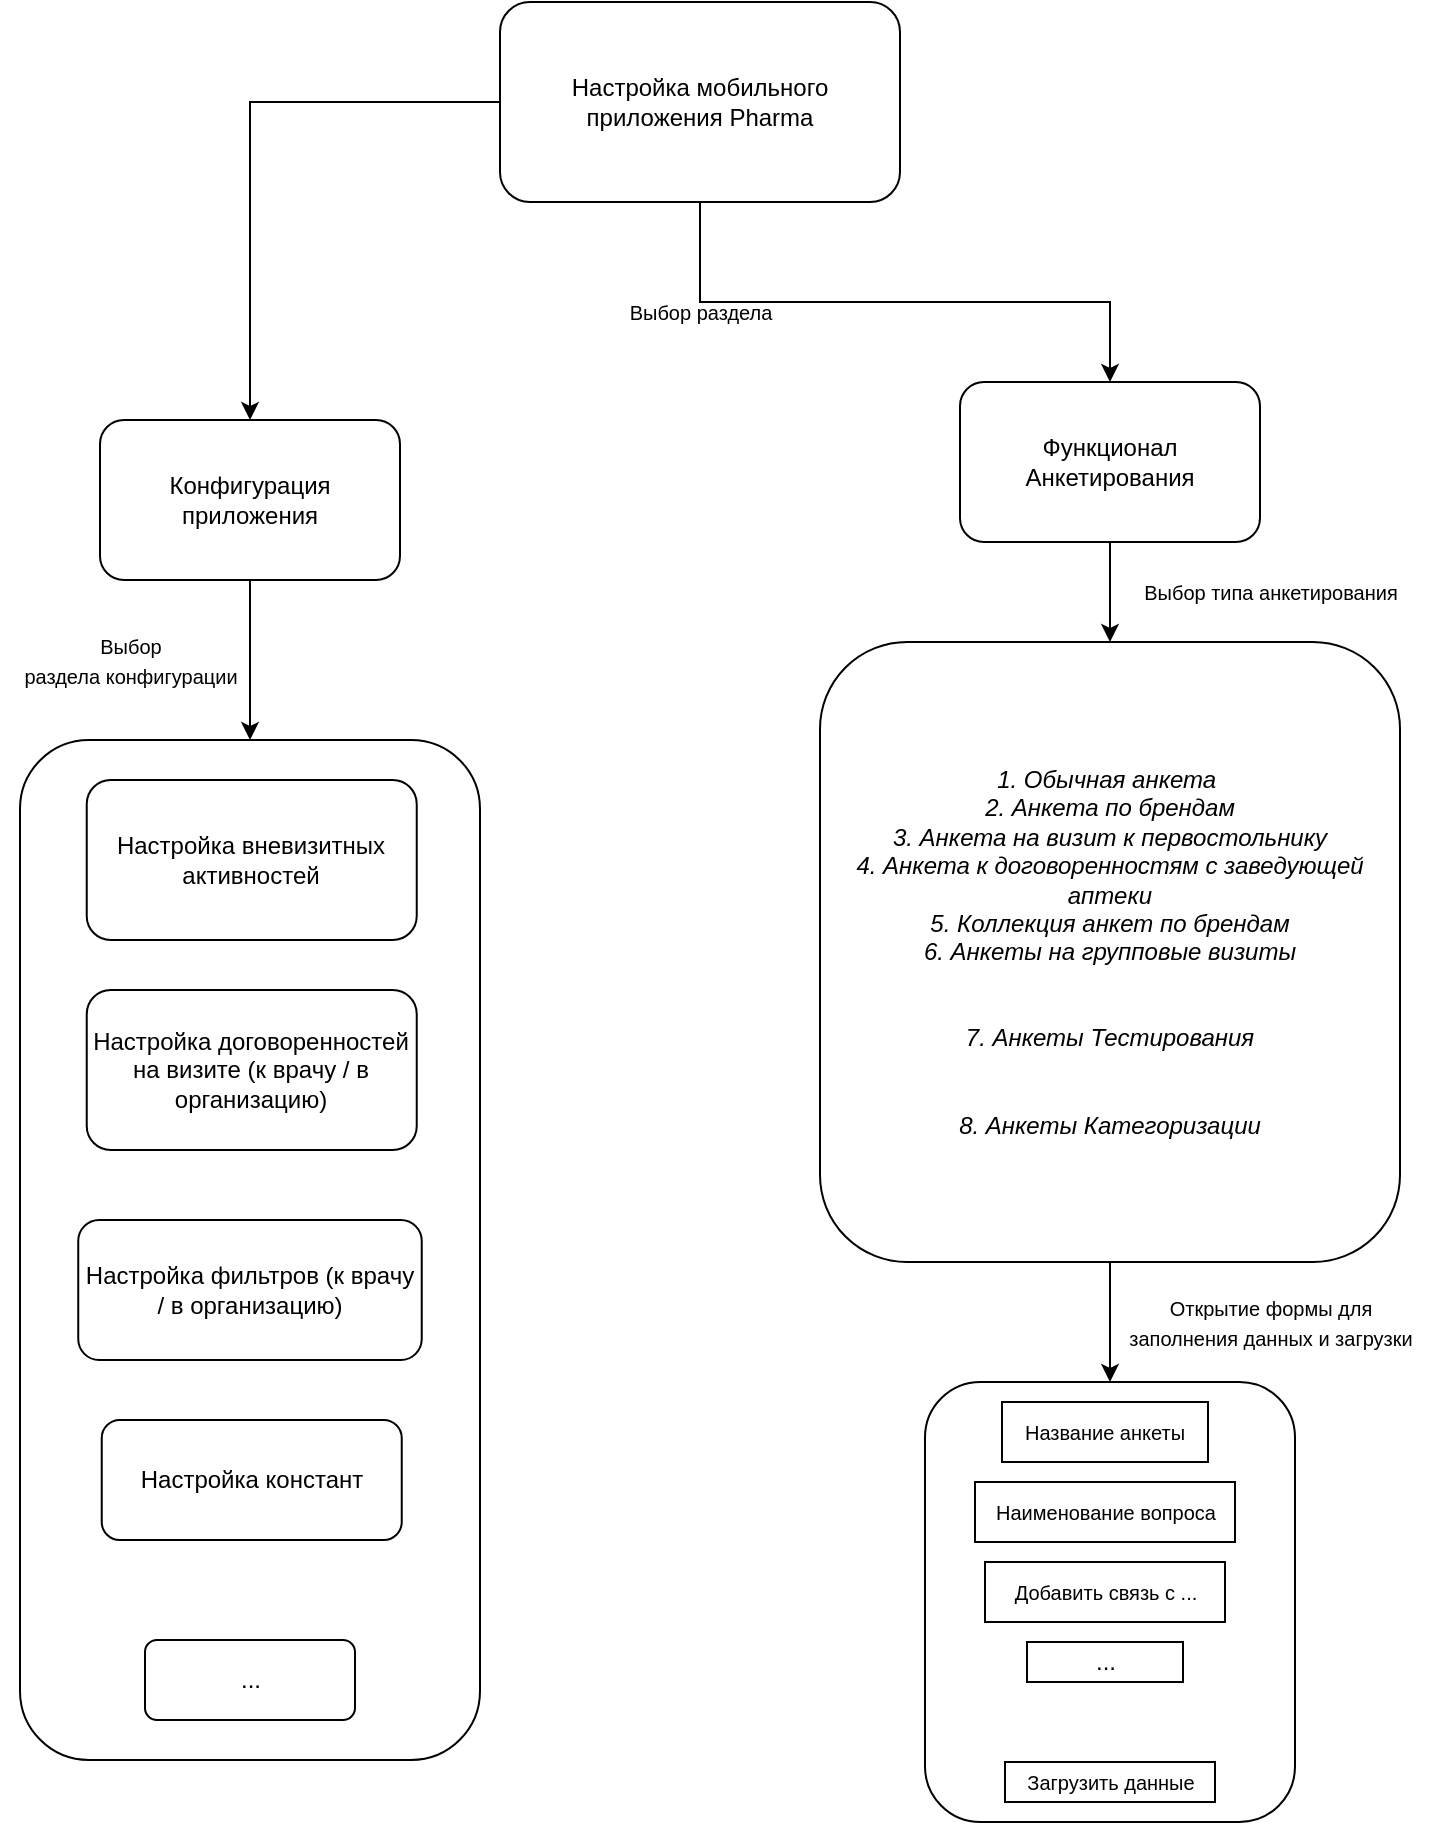 <mxfile version="24.7.17">
  <diagram name="Страница — 1" id="RTHZf5qvnwvCx4UigXUQ">
    <mxGraphModel dx="1591" dy="989" grid="1" gridSize="10" guides="1" tooltips="1" connect="1" arrows="1" fold="1" page="1" pageScale="1" pageWidth="827" pageHeight="1169" math="0" shadow="0">
      <root>
        <mxCell id="0" />
        <mxCell id="1" parent="0" />
        <mxCell id="22cp1c2WLcTHArJptTav-27" value="" style="rounded=1;whiteSpace=wrap;html=1;" vertex="1" parent="1">
          <mxGeometry x="60" y="409" width="230" height="510" as="geometry" />
        </mxCell>
        <mxCell id="22cp1c2WLcTHArJptTav-4" style="edgeStyle=orthogonalEdgeStyle;rounded=0;orthogonalLoop=1;jettySize=auto;html=1;entryX=0.5;entryY=0;entryDx=0;entryDy=0;" edge="1" parent="1" source="22cp1c2WLcTHArJptTav-1" target="22cp1c2WLcTHArJptTav-2">
          <mxGeometry relative="1" as="geometry" />
        </mxCell>
        <mxCell id="22cp1c2WLcTHArJptTav-5" style="edgeStyle=orthogonalEdgeStyle;rounded=0;orthogonalLoop=1;jettySize=auto;html=1;entryX=0.5;entryY=0;entryDx=0;entryDy=0;" edge="1" parent="1" source="22cp1c2WLcTHArJptTav-1" target="22cp1c2WLcTHArJptTav-3">
          <mxGeometry relative="1" as="geometry">
            <Array as="points">
              <mxPoint x="400" y="190" />
              <mxPoint x="605" y="190" />
            </Array>
          </mxGeometry>
        </mxCell>
        <mxCell id="22cp1c2WLcTHArJptTav-1" value="Настройка мобильного приложения Pharma" style="rounded=1;whiteSpace=wrap;html=1;" vertex="1" parent="1">
          <mxGeometry x="300" y="40" width="200" height="100" as="geometry" />
        </mxCell>
        <mxCell id="22cp1c2WLcTHArJptTav-29" style="edgeStyle=orthogonalEdgeStyle;rounded=0;orthogonalLoop=1;jettySize=auto;html=1;entryX=0.5;entryY=0;entryDx=0;entryDy=0;" edge="1" parent="1" source="22cp1c2WLcTHArJptTav-2" target="22cp1c2WLcTHArJptTav-27">
          <mxGeometry relative="1" as="geometry" />
        </mxCell>
        <mxCell id="22cp1c2WLcTHArJptTav-2" value="Конфигурация приложения" style="rounded=1;whiteSpace=wrap;html=1;" vertex="1" parent="1">
          <mxGeometry x="100" y="249" width="150" height="80" as="geometry" />
        </mxCell>
        <mxCell id="22cp1c2WLcTHArJptTav-15" style="edgeStyle=orthogonalEdgeStyle;rounded=0;orthogonalLoop=1;jettySize=auto;html=1;" edge="1" parent="1" source="22cp1c2WLcTHArJptTav-3" target="22cp1c2WLcTHArJptTav-7">
          <mxGeometry relative="1" as="geometry" />
        </mxCell>
        <mxCell id="22cp1c2WLcTHArJptTav-3" value="Функционал Анкетирования" style="rounded=1;whiteSpace=wrap;html=1;" vertex="1" parent="1">
          <mxGeometry x="530" y="230" width="150" height="80" as="geometry" />
        </mxCell>
        <mxCell id="22cp1c2WLcTHArJptTav-19" style="edgeStyle=orthogonalEdgeStyle;rounded=0;orthogonalLoop=1;jettySize=auto;html=1;" edge="1" parent="1" source="22cp1c2WLcTHArJptTav-7" target="22cp1c2WLcTHArJptTav-8">
          <mxGeometry relative="1" as="geometry" />
        </mxCell>
        <mxCell id="22cp1c2WLcTHArJptTav-7" value="&lt;i&gt;&lt;font style=&quot;font-size: 12px;&quot;&gt;1. Обычная анкета&lt;font style=&quot;font-size: 12px;&quot;&gt;&amp;nbsp;&lt;/font&gt;&lt;/font&gt;&lt;/i&gt;&lt;div&gt;&lt;font style=&quot;font-size: 12px;&quot;&gt;&lt;i&gt;2. Анкета по брендам&lt;/i&gt;&lt;/font&gt;&lt;/div&gt;&lt;div&gt;&lt;font style=&quot;font-size: 12px;&quot;&gt;&lt;i&gt;3. Анкета на визит к первостольнику&lt;/i&gt;&lt;/font&gt;&lt;/div&gt;&lt;div&gt;&lt;font style=&quot;font-size: 12px;&quot;&gt;&lt;i style=&quot;&quot;&gt;4. Анкета к договоренностям с заведующей аптеки&lt;br&gt;5. Коллекция анкет по брендам&lt;br&gt;6. Анкеты на групповые визиты&lt;br&gt;&lt;br&gt;&lt;br&gt;7. Анкеты Тестирования&lt;br&gt;&lt;br&gt;&lt;br&gt;8. Анкеты Категоризации&lt;/i&gt;&lt;/font&gt;&lt;/div&gt;" style="rounded=1;whiteSpace=wrap;html=1;" vertex="1" parent="1">
          <mxGeometry x="460" y="360" width="290" height="310" as="geometry" />
        </mxCell>
        <mxCell id="22cp1c2WLcTHArJptTav-8" value="" style="rounded=1;whiteSpace=wrap;html=1;" vertex="1" parent="1">
          <mxGeometry x="512.5" y="730" width="185" height="220" as="geometry" />
        </mxCell>
        <mxCell id="22cp1c2WLcTHArJptTav-9" value="&lt;font style=&quot;font-size: 10px;&quot;&gt;Название анкеты&lt;/font&gt;" style="rounded=0;whiteSpace=wrap;html=1;" vertex="1" parent="1">
          <mxGeometry x="551" y="740" width="103" height="30" as="geometry" />
        </mxCell>
        <mxCell id="22cp1c2WLcTHArJptTav-10" value="&lt;font style=&quot;font-size: 10px;&quot;&gt;Наименование вопроса&lt;/font&gt;" style="rounded=0;whiteSpace=wrap;html=1;" vertex="1" parent="1">
          <mxGeometry x="537.5" y="780" width="130" height="30" as="geometry" />
        </mxCell>
        <mxCell id="22cp1c2WLcTHArJptTav-11" value="&lt;font style=&quot;font-size: 10px;&quot;&gt;Добавить связь с ...&lt;/font&gt;" style="rounded=0;whiteSpace=wrap;html=1;" vertex="1" parent="1">
          <mxGeometry x="542.5" y="820" width="120" height="30" as="geometry" />
        </mxCell>
        <mxCell id="22cp1c2WLcTHArJptTav-12" value="..." style="rounded=0;whiteSpace=wrap;html=1;" vertex="1" parent="1">
          <mxGeometry x="563.5" y="860" width="78" height="20" as="geometry" />
        </mxCell>
        <mxCell id="22cp1c2WLcTHArJptTav-16" value="&lt;font style=&quot;font-size: 10px;&quot;&gt;Выбор раздела&lt;/font&gt;" style="text;html=1;align=center;verticalAlign=middle;resizable=0;points=[];autosize=1;strokeColor=none;fillColor=none;" vertex="1" parent="1">
          <mxGeometry x="355" y="180" width="90" height="30" as="geometry" />
        </mxCell>
        <mxCell id="22cp1c2WLcTHArJptTav-17" value="&lt;font style=&quot;font-size: 10px;&quot;&gt;Выбор типа анкетирования&lt;/font&gt;" style="text;html=1;align=center;verticalAlign=middle;resizable=0;points=[];autosize=1;strokeColor=none;fillColor=none;" vertex="1" parent="1">
          <mxGeometry x="610" y="320" width="150" height="30" as="geometry" />
        </mxCell>
        <mxCell id="22cp1c2WLcTHArJptTav-18" value="&lt;font style=&quot;font-size: 10px;&quot;&gt;Загрузить данные&lt;/font&gt;" style="rounded=0;whiteSpace=wrap;html=1;" vertex="1" parent="1">
          <mxGeometry x="552.5" y="920" width="105" height="20" as="geometry" />
        </mxCell>
        <mxCell id="22cp1c2WLcTHArJptTav-20" value="&lt;font style=&quot;font-size: 10px;&quot;&gt;Открытие формы для &lt;br&gt;заполнения данных и загрузки&lt;/font&gt;" style="text;html=1;align=center;verticalAlign=middle;resizable=0;points=[];autosize=1;strokeColor=none;fillColor=none;" vertex="1" parent="1">
          <mxGeometry x="600" y="680" width="170" height="40" as="geometry" />
        </mxCell>
        <mxCell id="22cp1c2WLcTHArJptTav-21" value="Настройка вневизитных активностей" style="rounded=1;whiteSpace=wrap;html=1;" vertex="1" parent="1">
          <mxGeometry x="93.37" y="429" width="165" height="80" as="geometry" />
        </mxCell>
        <mxCell id="22cp1c2WLcTHArJptTav-22" value="Настройка договоренностей на визите (к врачу / в организацию)" style="rounded=1;whiteSpace=wrap;html=1;" vertex="1" parent="1">
          <mxGeometry x="93.37" y="534" width="165" height="80" as="geometry" />
        </mxCell>
        <mxCell id="22cp1c2WLcTHArJptTav-24" value="Настройка фильтров (к врачу / в организацию)" style="rounded=1;whiteSpace=wrap;html=1;" vertex="1" parent="1">
          <mxGeometry x="89.12" y="649" width="171.75" height="70" as="geometry" />
        </mxCell>
        <mxCell id="22cp1c2WLcTHArJptTav-26" value="Настройка констант" style="rounded=1;whiteSpace=wrap;html=1;" vertex="1" parent="1">
          <mxGeometry x="100.87" y="749" width="150" height="60" as="geometry" />
        </mxCell>
        <mxCell id="22cp1c2WLcTHArJptTav-28" value="..." style="rounded=1;whiteSpace=wrap;html=1;" vertex="1" parent="1">
          <mxGeometry x="122.5" y="859" width="105" height="40" as="geometry" />
        </mxCell>
        <mxCell id="22cp1c2WLcTHArJptTav-30" value="&lt;font style=&quot;font-size: 10px;&quot;&gt;Выбор&lt;br&gt;раздела конфигурации&lt;/font&gt;" style="text;html=1;align=center;verticalAlign=middle;resizable=0;points=[];autosize=1;strokeColor=none;fillColor=none;" vertex="1" parent="1">
          <mxGeometry x="50" y="349" width="130" height="40" as="geometry" />
        </mxCell>
      </root>
    </mxGraphModel>
  </diagram>
</mxfile>
